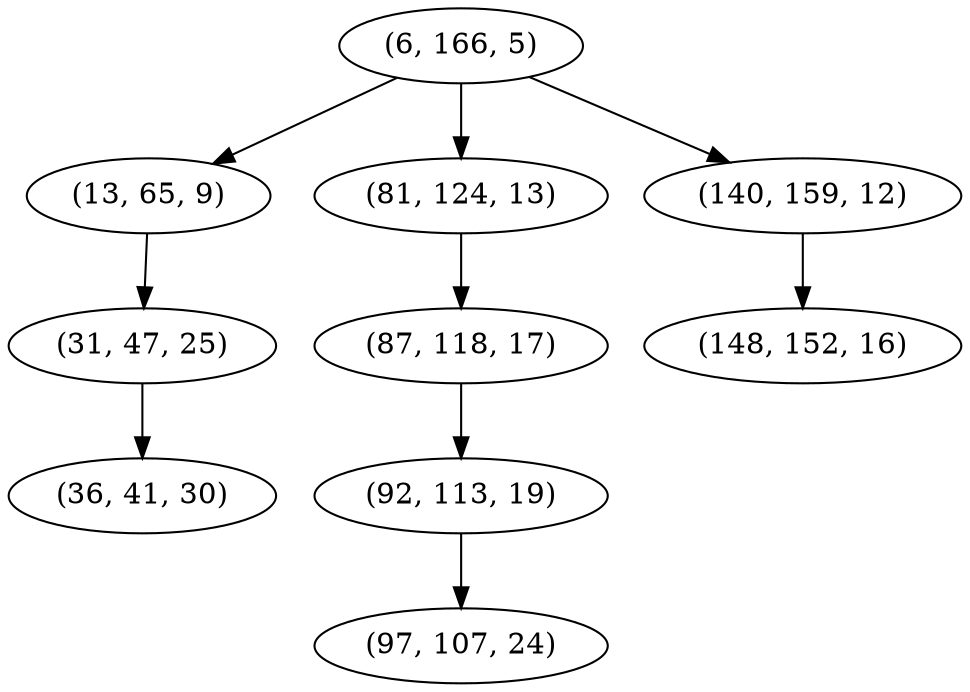 digraph tree {
    "(6, 166, 5)";
    "(13, 65, 9)";
    "(31, 47, 25)";
    "(36, 41, 30)";
    "(81, 124, 13)";
    "(87, 118, 17)";
    "(92, 113, 19)";
    "(97, 107, 24)";
    "(140, 159, 12)";
    "(148, 152, 16)";
    "(6, 166, 5)" -> "(13, 65, 9)";
    "(6, 166, 5)" -> "(81, 124, 13)";
    "(6, 166, 5)" -> "(140, 159, 12)";
    "(13, 65, 9)" -> "(31, 47, 25)";
    "(31, 47, 25)" -> "(36, 41, 30)";
    "(81, 124, 13)" -> "(87, 118, 17)";
    "(87, 118, 17)" -> "(92, 113, 19)";
    "(92, 113, 19)" -> "(97, 107, 24)";
    "(140, 159, 12)" -> "(148, 152, 16)";
}

